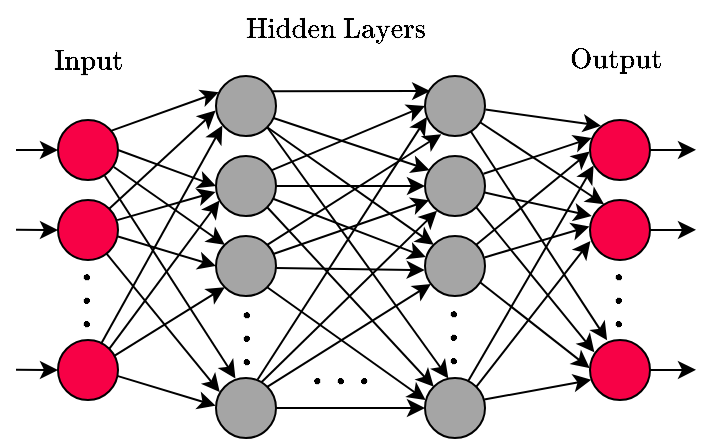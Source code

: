<mxfile version="27.2.0">
  <diagram name="Seite-1" id="whoQCh3kFR6irEoWR5Bh">
    <mxGraphModel dx="570" dy="297" grid="1" gridSize="10" guides="1" tooltips="1" connect="1" arrows="1" fold="1" page="1" pageScale="1" pageWidth="827" pageHeight="1169" math="1" shadow="0">
      <root>
        <mxCell id="0" />
        <mxCell id="1" parent="0" />
        <mxCell id="PXDZ9CeheyaB0Kq25Mf--57" style="edgeStyle=none;shape=connector;rounded=0;orthogonalLoop=1;jettySize=auto;html=1;entryX=0.086;entryY=0.252;entryDx=0;entryDy=0;strokeColor=default;align=center;verticalAlign=middle;fontFamily=Helvetica;fontSize=11;fontColor=default;labelBackgroundColor=default;endArrow=classic;entryPerimeter=0;exitX=0.944;exitY=0.253;exitDx=0;exitDy=0;exitPerimeter=0;" edge="1" parent="1" source="m-nLomvfz4ySYYSoCfbE-1" target="PXDZ9CeheyaB0Kq25Mf--35">
          <mxGeometry relative="1" as="geometry" />
        </mxCell>
        <mxCell id="PXDZ9CeheyaB0Kq25Mf--61" style="edgeStyle=none;shape=connector;rounded=0;orthogonalLoop=1;jettySize=auto;html=1;exitX=1;exitY=1;exitDx=0;exitDy=0;strokeColor=default;align=center;verticalAlign=middle;fontFamily=Helvetica;fontSize=11;fontColor=default;labelBackgroundColor=default;endArrow=classic;entryX=0;entryY=1;entryDx=0;entryDy=0;" edge="1" parent="1" source="m-nLomvfz4ySYYSoCfbE-1" target="PXDZ9CeheyaB0Kq25Mf--36">
          <mxGeometry relative="1" as="geometry">
            <mxPoint x="350" y="210" as="targetPoint" />
          </mxGeometry>
        </mxCell>
        <mxCell id="PXDZ9CeheyaB0Kq25Mf--71" style="edgeStyle=none;shape=connector;rounded=0;orthogonalLoop=1;jettySize=auto;html=1;exitX=1;exitY=1;exitDx=0;exitDy=0;entryX=0.948;entryY=0.917;entryDx=0;entryDy=0;strokeColor=default;align=center;verticalAlign=middle;fontFamily=Helvetica;fontSize=11;fontColor=default;labelBackgroundColor=default;endArrow=classic;entryPerimeter=0;" edge="1" parent="1" source="m-nLomvfz4ySYYSoCfbE-1" target="PXDZ9CeheyaB0Kq25Mf--38">
          <mxGeometry relative="1" as="geometry" />
        </mxCell>
        <mxCell id="m-nLomvfz4ySYYSoCfbE-1" value="" style="ellipse;whiteSpace=wrap;html=1;aspect=fixed;strokeColor=default;align=center;verticalAlign=middle;fontFamily=Helvetica;fontSize=12;fontColor=default;fillColor=light-dark(#A5A5A5,#FF8AC5);" parent="1" vertex="1">
          <mxGeometry x="280" y="143" width="30" height="30" as="geometry" />
        </mxCell>
        <mxCell id="PXDZ9CeheyaB0Kq25Mf--62" style="edgeStyle=none;shape=connector;rounded=0;orthogonalLoop=1;jettySize=auto;html=1;exitX=0.295;exitY=0.033;exitDx=0;exitDy=0;entryX=0.071;entryY=0.736;entryDx=0;entryDy=0;strokeColor=default;align=center;verticalAlign=middle;fontFamily=Helvetica;fontSize=11;fontColor=default;labelBackgroundColor=default;endArrow=classic;entryPerimeter=0;exitPerimeter=0;" edge="1" parent="1" source="m-nLomvfz4ySYYSoCfbE-4" target="PXDZ9CeheyaB0Kq25Mf--39">
          <mxGeometry relative="1" as="geometry" />
        </mxCell>
        <mxCell id="PXDZ9CeheyaB0Kq25Mf--63" style="edgeStyle=none;shape=connector;rounded=0;orthogonalLoop=1;jettySize=auto;html=1;exitX=1;exitY=0;exitDx=0;exitDy=0;strokeColor=default;align=center;verticalAlign=middle;fontFamily=Helvetica;fontSize=11;fontColor=default;labelBackgroundColor=default;endArrow=classic;entryX=0.01;entryY=0.368;entryDx=0;entryDy=0;entryPerimeter=0;" edge="1" parent="1" source="m-nLomvfz4ySYYSoCfbE-4" target="PXDZ9CeheyaB0Kq25Mf--37">
          <mxGeometry relative="1" as="geometry" />
        </mxCell>
        <mxCell id="PXDZ9CeheyaB0Kq25Mf--68" style="edgeStyle=none;shape=connector;rounded=0;orthogonalLoop=1;jettySize=auto;html=1;exitX=0.534;exitY=-0.003;exitDx=0;exitDy=0;strokeColor=default;align=center;verticalAlign=middle;fontFamily=Helvetica;fontSize=11;fontColor=default;labelBackgroundColor=default;endArrow=classic;entryX=0.568;entryY=1.005;entryDx=0;entryDy=0;entryPerimeter=0;exitPerimeter=0;" edge="1" parent="1" source="m-nLomvfz4ySYYSoCfbE-4" target="PXDZ9CeheyaB0Kq25Mf--36">
          <mxGeometry relative="1" as="geometry" />
        </mxCell>
        <mxCell id="m-nLomvfz4ySYYSoCfbE-4" value="" style="ellipse;whiteSpace=wrap;html=1;aspect=fixed;strokeColor=default;align=center;verticalAlign=middle;fontFamily=Helvetica;fontSize=12;fontColor=default;fillColor=light-dark(#A5A5A5,#FF8AC5);direction=south;" parent="1" vertex="1">
          <mxGeometry x="280" y="223" width="30" height="30" as="geometry" />
        </mxCell>
        <mxCell id="PXDZ9CeheyaB0Kq25Mf--65" style="edgeStyle=none;shape=connector;rounded=0;orthogonalLoop=1;jettySize=auto;html=1;exitX=1;exitY=0.5;exitDx=0;exitDy=0;entryX=0;entryY=0.5;entryDx=0;entryDy=0;strokeColor=default;align=center;verticalAlign=middle;fontFamily=Helvetica;fontSize=11;fontColor=default;labelBackgroundColor=default;endArrow=classic;" edge="1" parent="1" source="m-nLomvfz4ySYYSoCfbE-5" target="PXDZ9CeheyaB0Kq25Mf--37">
          <mxGeometry relative="1" as="geometry" />
        </mxCell>
        <mxCell id="PXDZ9CeheyaB0Kq25Mf--73" style="edgeStyle=none;shape=connector;rounded=0;orthogonalLoop=1;jettySize=auto;html=1;exitX=0.758;exitY=0.071;exitDx=0;exitDy=0;entryX=0.201;entryY=0.912;entryDx=0;entryDy=0;strokeColor=default;align=center;verticalAlign=middle;fontFamily=Helvetica;fontSize=11;fontColor=default;labelBackgroundColor=default;endArrow=classic;exitPerimeter=0;entryPerimeter=0;" edge="1" parent="1" source="m-nLomvfz4ySYYSoCfbE-5" target="PXDZ9CeheyaB0Kq25Mf--39">
          <mxGeometry relative="1" as="geometry" />
        </mxCell>
        <mxCell id="m-nLomvfz4ySYYSoCfbE-5" value="" style="ellipse;whiteSpace=wrap;html=1;aspect=fixed;strokeColor=default;align=center;verticalAlign=middle;fontFamily=Helvetica;fontSize=12;fontColor=default;fillColor=light-dark(#A5A5A5,#FF8AC5);" parent="1" vertex="1">
          <mxGeometry x="280" y="294" width="30" height="30" as="geometry" />
        </mxCell>
        <mxCell id="m-nLomvfz4ySYYSoCfbE-6" value="&lt;font style=&quot;font-size: 22px;&quot;&gt;$$\dots$$&lt;/font&gt;" style="text;html=1;align=center;verticalAlign=middle;whiteSpace=wrap;rounded=0;rotation=90;fillColor=none;" parent="1" vertex="1">
          <mxGeometry x="278.5" y="272" width="45" height="4" as="geometry" />
        </mxCell>
        <mxCell id="PXDZ9CeheyaB0Kq25Mf--77" style="edgeStyle=none;shape=connector;rounded=0;orthogonalLoop=1;jettySize=auto;html=1;strokeColor=default;align=center;verticalAlign=middle;fontFamily=Helvetica;fontSize=11;fontColor=default;labelBackgroundColor=default;endArrow=classic;" edge="1" parent="1" target="m-nLomvfz4ySYYSoCfbE-18">
          <mxGeometry relative="1" as="geometry">
            <mxPoint x="180.0" y="180" as="sourcePoint" />
          </mxGeometry>
        </mxCell>
        <mxCell id="m-nLomvfz4ySYYSoCfbE-18" value="" style="ellipse;whiteSpace=wrap;html=1;aspect=fixed;fillColor=#F70146;" parent="1" vertex="1">
          <mxGeometry x="201" y="165" width="30" height="30" as="geometry" />
        </mxCell>
        <mxCell id="PXDZ9CeheyaB0Kq25Mf--6" style="rounded=0;orthogonalLoop=1;jettySize=auto;html=1;exitX=1;exitY=0.608;exitDx=0;exitDy=0;exitPerimeter=0;entryX=0.5;entryY=1;entryDx=0;entryDy=0;" edge="1" parent="1" source="m-nLomvfz4ySYYSoCfbE-19" target="m-nLomvfz4ySYYSoCfbE-4">
          <mxGeometry relative="1" as="geometry">
            <mxPoint x="270" y="230" as="targetPoint" />
          </mxGeometry>
        </mxCell>
        <mxCell id="PXDZ9CeheyaB0Kq25Mf--78" style="edgeStyle=none;shape=connector;rounded=0;orthogonalLoop=1;jettySize=auto;html=1;exitX=0;exitY=0.5;exitDx=0;exitDy=0;strokeColor=default;align=center;verticalAlign=middle;fontFamily=Helvetica;fontSize=11;fontColor=default;labelBackgroundColor=default;endArrow=classic;entryX=0;entryY=0.5;entryDx=0;entryDy=0;" edge="1" parent="1" target="m-nLomvfz4ySYYSoCfbE-19">
          <mxGeometry relative="1" as="geometry">
            <mxPoint x="180.0" y="219.937" as="sourcePoint" />
          </mxGeometry>
        </mxCell>
        <mxCell id="m-nLomvfz4ySYYSoCfbE-19" value="" style="ellipse;whiteSpace=wrap;html=1;aspect=fixed;strokeColor=default;align=center;verticalAlign=middle;fontFamily=Helvetica;fontSize=12;fontColor=default;fillColor=#F70146;" parent="1" vertex="1">
          <mxGeometry x="201" y="205" width="30" height="30" as="geometry" />
        </mxCell>
        <mxCell id="PXDZ9CeheyaB0Kq25Mf--79" style="edgeStyle=none;shape=connector;rounded=0;orthogonalLoop=1;jettySize=auto;html=1;exitX=0;exitY=0.5;exitDx=0;exitDy=0;strokeColor=default;align=center;verticalAlign=middle;fontFamily=Helvetica;fontSize=11;fontColor=default;labelBackgroundColor=default;endArrow=classic;entryX=0;entryY=0.5;entryDx=0;entryDy=0;" edge="1" parent="1" target="m-nLomvfz4ySYYSoCfbE-20">
          <mxGeometry relative="1" as="geometry">
            <mxPoint x="180.0" y="289.937" as="sourcePoint" />
          </mxGeometry>
        </mxCell>
        <mxCell id="m-nLomvfz4ySYYSoCfbE-20" value="" style="ellipse;whiteSpace=wrap;html=1;aspect=fixed;strokeColor=default;align=center;verticalAlign=middle;fontFamily=Helvetica;fontSize=12;fontColor=default;fillColor=#F70146;" parent="1" vertex="1">
          <mxGeometry x="201" y="275" width="30" height="30" as="geometry" />
        </mxCell>
        <mxCell id="m-nLomvfz4ySYYSoCfbE-21" value="&lt;font style=&quot;font-size: 22px;&quot;&gt;$$\dots$$&lt;/font&gt;" style="text;html=1;align=center;verticalAlign=middle;whiteSpace=wrap;rounded=0;rotation=90;" parent="1" vertex="1">
          <mxGeometry x="198.5" y="245" width="45" height="20" as="geometry" />
        </mxCell>
        <mxCell id="m-nLomvfz4ySYYSoCfbE-22" style="edgeStyle=none;shape=connector;rounded=0;orthogonalLoop=1;jettySize=auto;html=1;entryX=0.047;entryY=0.269;entryDx=0;entryDy=0;strokeColor=default;align=center;verticalAlign=middle;fontFamily=Helvetica;fontSize=11;fontColor=default;labelBackgroundColor=default;endArrow=classic;exitX=0.882;exitY=0.181;exitDx=0;exitDy=0;exitPerimeter=0;entryPerimeter=0;" parent="1" source="m-nLomvfz4ySYYSoCfbE-18" target="m-nLomvfz4ySYYSoCfbE-1" edge="1">
          <mxGeometry relative="1" as="geometry">
            <mxPoint x="228" y="170" as="sourcePoint" />
          </mxGeometry>
        </mxCell>
        <mxCell id="m-nLomvfz4ySYYSoCfbE-27" style="edgeStyle=none;shape=connector;rounded=0;orthogonalLoop=1;jettySize=auto;html=1;exitX=0.806;exitY=0.891;exitDx=0;exitDy=0;strokeColor=default;align=center;verticalAlign=middle;fontFamily=Helvetica;fontSize=11;fontColor=default;labelBackgroundColor=default;endArrow=classic;entryX=0.062;entryY=0.235;entryDx=0;entryDy=0;entryPerimeter=0;exitPerimeter=0;" parent="1" edge="1" target="m-nLomvfz4ySYYSoCfbE-5" source="m-nLomvfz4ySYYSoCfbE-19">
          <mxGeometry relative="1" as="geometry">
            <mxPoint x="231" y="220" as="sourcePoint" />
            <mxPoint x="263" y="220" as="targetPoint" />
          </mxGeometry>
        </mxCell>
        <mxCell id="m-nLomvfz4ySYYSoCfbE-29" style="edgeStyle=none;shape=connector;rounded=0;orthogonalLoop=1;jettySize=auto;html=1;exitX=0.986;exitY=0.598;exitDx=0;exitDy=0;entryX=-0.005;entryY=0.463;entryDx=0;entryDy=0;strokeColor=default;align=center;verticalAlign=middle;fontFamily=Helvetica;fontSize=11;fontColor=default;labelBackgroundColor=default;endArrow=classic;entryPerimeter=0;exitPerimeter=0;" parent="1" edge="1" target="m-nLomvfz4ySYYSoCfbE-5" source="m-nLomvfz4ySYYSoCfbE-20">
          <mxGeometry relative="1" as="geometry">
            <mxPoint x="231" y="290.46" as="sourcePoint" />
            <mxPoint x="263" y="290.46" as="targetPoint" />
          </mxGeometry>
        </mxCell>
        <mxCell id="PXDZ9CeheyaB0Kq25Mf--1" value="$$\text{Input}$$" style="text;html=1;align=center;verticalAlign=middle;whiteSpace=wrap;rounded=0;" vertex="1" parent="1">
          <mxGeometry x="186" y="120" width="60" height="30" as="geometry" />
        </mxCell>
        <mxCell id="PXDZ9CeheyaB0Kq25Mf--60" style="edgeStyle=none;shape=connector;rounded=0;orthogonalLoop=1;jettySize=auto;html=1;exitX=1;exitY=0.5;exitDx=0;exitDy=0;entryX=0;entryY=0.5;entryDx=0;entryDy=0;strokeColor=default;align=center;verticalAlign=middle;fontFamily=Helvetica;fontSize=11;fontColor=default;labelBackgroundColor=default;endArrow=classic;" edge="1" parent="1" source="PXDZ9CeheyaB0Kq25Mf--2" target="PXDZ9CeheyaB0Kq25Mf--39">
          <mxGeometry relative="1" as="geometry" />
        </mxCell>
        <mxCell id="PXDZ9CeheyaB0Kq25Mf--2" value="" style="ellipse;whiteSpace=wrap;html=1;aspect=fixed;fillColor=light-dark(#A5A5A5,#FF8AC5);" vertex="1" parent="1">
          <mxGeometry x="280" y="183" width="30" height="30" as="geometry" />
        </mxCell>
        <mxCell id="PXDZ9CeheyaB0Kq25Mf--3" style="edgeStyle=none;shape=connector;rounded=0;orthogonalLoop=1;jettySize=auto;html=1;exitX=0.938;exitY=0.265;exitDx=0;exitDy=0;entryX=1;entryY=1;entryDx=0;entryDy=0;strokeColor=default;align=center;verticalAlign=middle;fontFamily=Helvetica;fontSize=11;fontColor=default;labelBackgroundColor=default;endArrow=classic;exitPerimeter=0;" edge="1" parent="1" source="m-nLomvfz4ySYYSoCfbE-20" target="m-nLomvfz4ySYYSoCfbE-4">
          <mxGeometry relative="1" as="geometry">
            <mxPoint x="240" y="290" as="sourcePoint" />
            <mxPoint x="279" y="297" as="targetPoint" />
          </mxGeometry>
        </mxCell>
        <mxCell id="PXDZ9CeheyaB0Kq25Mf--4" style="rounded=0;orthogonalLoop=1;jettySize=auto;html=1;exitX=1;exitY=0;exitDx=0;exitDy=0;entryX=0.058;entryY=0.742;entryDx=0;entryDy=0;entryPerimeter=0;" edge="1" parent="1" source="m-nLomvfz4ySYYSoCfbE-20" target="PXDZ9CeheyaB0Kq25Mf--2">
          <mxGeometry relative="1" as="geometry" />
        </mxCell>
        <mxCell id="PXDZ9CeheyaB0Kq25Mf--5" style="rounded=0;orthogonalLoop=1;jettySize=auto;html=1;exitX=1;exitY=0;exitDx=0;exitDy=0;entryX=0.106;entryY=0.827;entryDx=0;entryDy=0;entryPerimeter=0;" edge="1" parent="1" target="m-nLomvfz4ySYYSoCfbE-1">
          <mxGeometry relative="1" as="geometry">
            <mxPoint x="222.5" y="277" as="sourcePoint" />
            <mxPoint x="267.5" y="195" as="targetPoint" />
          </mxGeometry>
        </mxCell>
        <mxCell id="PXDZ9CeheyaB0Kq25Mf--7" style="rounded=0;orthogonalLoop=1;jettySize=auto;html=1;exitX=0.985;exitY=0.335;exitDx=0;exitDy=0;exitPerimeter=0;entryX=-0.01;entryY=0.601;entryDx=0;entryDy=0;entryPerimeter=0;" edge="1" parent="1" source="m-nLomvfz4ySYYSoCfbE-19" target="PXDZ9CeheyaB0Kq25Mf--2">
          <mxGeometry relative="1" as="geometry">
            <mxPoint x="230" y="220" as="sourcePoint" />
            <mxPoint x="269" y="227" as="targetPoint" />
          </mxGeometry>
        </mxCell>
        <mxCell id="PXDZ9CeheyaB0Kq25Mf--8" style="rounded=0;orthogonalLoop=1;jettySize=auto;html=1;exitX=1;exitY=0;exitDx=0;exitDy=0;entryX=-0.007;entryY=0.576;entryDx=0;entryDy=0;entryPerimeter=0;" edge="1" parent="1" source="m-nLomvfz4ySYYSoCfbE-19" target="m-nLomvfz4ySYYSoCfbE-1">
          <mxGeometry relative="1" as="geometry">
            <mxPoint x="220" y="205" as="sourcePoint" />
            <mxPoint x="259" y="183" as="targetPoint" />
          </mxGeometry>
        </mxCell>
        <mxCell id="PXDZ9CeheyaB0Kq25Mf--9" style="edgeStyle=none;shape=connector;rounded=0;orthogonalLoop=1;jettySize=auto;html=1;entryX=0;entryY=0.5;entryDx=0;entryDy=0;strokeColor=default;align=center;verticalAlign=middle;fontFamily=Helvetica;fontSize=11;fontColor=default;labelBackgroundColor=default;endArrow=classic;exitX=1;exitY=0.5;exitDx=0;exitDy=0;" edge="1" parent="1" source="m-nLomvfz4ySYYSoCfbE-18" target="PXDZ9CeheyaB0Kq25Mf--2">
          <mxGeometry relative="1" as="geometry">
            <mxPoint x="260" y="170" as="sourcePoint" />
            <mxPoint x="303" y="150" as="targetPoint" />
          </mxGeometry>
        </mxCell>
        <mxCell id="PXDZ9CeheyaB0Kq25Mf--10" style="edgeStyle=none;shape=connector;rounded=0;orthogonalLoop=1;jettySize=auto;html=1;entryX=0;entryY=1;entryDx=0;entryDy=0;strokeColor=default;align=center;verticalAlign=middle;fontFamily=Helvetica;fontSize=11;fontColor=default;labelBackgroundColor=default;endArrow=classic;exitX=0.931;exitY=0.783;exitDx=0;exitDy=0;exitPerimeter=0;" edge="1" parent="1" source="m-nLomvfz4ySYYSoCfbE-18" target="m-nLomvfz4ySYYSoCfbE-4">
          <mxGeometry relative="1" as="geometry">
            <mxPoint x="230" y="180" as="sourcePoint" />
            <mxPoint x="270" y="184" as="targetPoint" />
          </mxGeometry>
        </mxCell>
        <mxCell id="PXDZ9CeheyaB0Kq25Mf--11" style="edgeStyle=none;shape=connector;rounded=0;orthogonalLoop=1;jettySize=auto;html=1;strokeColor=default;align=center;verticalAlign=middle;fontFamily=Helvetica;fontSize=11;fontColor=default;labelBackgroundColor=default;endArrow=classic;exitX=0.781;exitY=0.932;exitDx=0;exitDy=0;exitPerimeter=0;entryX=0.324;entryY=0.007;entryDx=0;entryDy=0;entryPerimeter=0;" edge="1" parent="1" source="m-nLomvfz4ySYYSoCfbE-18" target="m-nLomvfz4ySYYSoCfbE-5">
          <mxGeometry relative="1" as="geometry">
            <mxPoint x="230" y="190" as="sourcePoint" />
            <mxPoint x="260" y="250" as="targetPoint" />
          </mxGeometry>
        </mxCell>
        <mxCell id="PXDZ9CeheyaB0Kq25Mf--12" value="&lt;font style=&quot;font-size: 22px;&quot;&gt;$$\dots$$&lt;/font&gt;" style="text;html=1;align=center;verticalAlign=middle;whiteSpace=wrap;rounded=0;rotation=0;fillColor=none;" vertex="1" parent="1">
          <mxGeometry x="320" y="288.5" width="45" height="3" as="geometry" />
        </mxCell>
        <mxCell id="PXDZ9CeheyaB0Kq25Mf--35" value="" style="ellipse;whiteSpace=wrap;html=1;aspect=fixed;strokeColor=default;align=center;verticalAlign=middle;fontFamily=Helvetica;fontSize=12;fontColor=default;fillColor=light-dark(#A5A5A5,#FF8AC5);" vertex="1" parent="1">
          <mxGeometry x="384.5" y="143" width="30" height="30" as="geometry" />
        </mxCell>
        <mxCell id="PXDZ9CeheyaB0Kq25Mf--47" style="rounded=0;orthogonalLoop=1;jettySize=auto;html=1;exitX=0;exitY=0;exitDx=0;exitDy=0;entryX=-0.007;entryY=0.527;entryDx=0;entryDy=0;entryPerimeter=0;" edge="1" parent="1" source="PXDZ9CeheyaB0Kq25Mf--36" target="PXDZ9CeheyaB0Kq25Mf--40">
          <mxGeometry relative="1" as="geometry" />
        </mxCell>
        <mxCell id="PXDZ9CeheyaB0Kq25Mf--36" value="" style="ellipse;whiteSpace=wrap;html=1;aspect=fixed;strokeColor=default;align=center;verticalAlign=middle;fontFamily=Helvetica;fontSize=12;fontColor=default;fillColor=light-dark(#A5A5A5,#FF8AC5);direction=south;" vertex="1" parent="1">
          <mxGeometry x="384.5" y="223" width="30" height="30" as="geometry" />
        </mxCell>
        <mxCell id="PXDZ9CeheyaB0Kq25Mf--37" value="" style="ellipse;whiteSpace=wrap;html=1;aspect=fixed;strokeColor=default;align=center;verticalAlign=middle;fontFamily=Helvetica;fontSize=12;fontColor=default;fillColor=light-dark(#A5A5A5,#FF8AC5);" vertex="1" parent="1">
          <mxGeometry x="384.5" y="294" width="30" height="30" as="geometry" />
        </mxCell>
        <mxCell id="PXDZ9CeheyaB0Kq25Mf--38" value="&lt;font style=&quot;font-size: 22px;&quot;&gt;$$\dots$$&lt;/font&gt;" style="text;html=1;align=center;verticalAlign=middle;whiteSpace=wrap;rounded=0;rotation=90;fillColor=none;" vertex="1" parent="1">
          <mxGeometry x="382" y="264" width="45" height="20" as="geometry" />
        </mxCell>
        <mxCell id="PXDZ9CeheyaB0Kq25Mf--39" value="" style="ellipse;whiteSpace=wrap;html=1;aspect=fixed;fillColor=light-dark(#A5A5A5,#FF8AC5);" vertex="1" parent="1">
          <mxGeometry x="384.5" y="183" width="30" height="30" as="geometry" />
        </mxCell>
        <mxCell id="PXDZ9CeheyaB0Kq25Mf--82" style="edgeStyle=none;shape=connector;rounded=0;orthogonalLoop=1;jettySize=auto;html=1;exitX=1;exitY=0.5;exitDx=0;exitDy=0;strokeColor=default;align=center;verticalAlign=middle;fontFamily=Helvetica;fontSize=11;fontColor=default;labelBackgroundColor=default;endArrow=classic;" edge="1" parent="1" source="PXDZ9CeheyaB0Kq25Mf--40">
          <mxGeometry relative="1" as="geometry">
            <mxPoint x="520" y="179.937" as="targetPoint" />
          </mxGeometry>
        </mxCell>
        <mxCell id="PXDZ9CeheyaB0Kq25Mf--40" value="" style="ellipse;whiteSpace=wrap;html=1;aspect=fixed;fillColor=#F70146;" vertex="1" parent="1">
          <mxGeometry x="467" y="165" width="30" height="30" as="geometry" />
        </mxCell>
        <mxCell id="PXDZ9CeheyaB0Kq25Mf--81" style="edgeStyle=none;shape=connector;rounded=0;orthogonalLoop=1;jettySize=auto;html=1;exitX=1;exitY=0.5;exitDx=0;exitDy=0;strokeColor=default;align=center;verticalAlign=middle;fontFamily=Helvetica;fontSize=11;fontColor=default;labelBackgroundColor=default;endArrow=classic;" edge="1" parent="1" source="PXDZ9CeheyaB0Kq25Mf--41">
          <mxGeometry relative="1" as="geometry">
            <mxPoint x="520" y="219.937" as="targetPoint" />
          </mxGeometry>
        </mxCell>
        <mxCell id="PXDZ9CeheyaB0Kq25Mf--41" value="" style="ellipse;whiteSpace=wrap;html=1;aspect=fixed;strokeColor=default;align=center;verticalAlign=middle;fontFamily=Helvetica;fontSize=12;fontColor=default;fillColor=#F70146;" vertex="1" parent="1">
          <mxGeometry x="467" y="205" width="30" height="30" as="geometry" />
        </mxCell>
        <mxCell id="PXDZ9CeheyaB0Kq25Mf--80" style="edgeStyle=none;shape=connector;rounded=0;orthogonalLoop=1;jettySize=auto;html=1;exitX=1;exitY=0.5;exitDx=0;exitDy=0;strokeColor=default;align=center;verticalAlign=middle;fontFamily=Helvetica;fontSize=11;fontColor=default;labelBackgroundColor=default;endArrow=classic;" edge="1" parent="1" source="PXDZ9CeheyaB0Kq25Mf--42">
          <mxGeometry relative="1" as="geometry">
            <mxPoint x="520" y="289.937" as="targetPoint" />
          </mxGeometry>
        </mxCell>
        <mxCell id="PXDZ9CeheyaB0Kq25Mf--42" value="" style="ellipse;whiteSpace=wrap;html=1;aspect=fixed;strokeColor=default;align=center;verticalAlign=middle;fontFamily=Helvetica;fontSize=12;fontColor=default;fillColor=#F70146;" vertex="1" parent="1">
          <mxGeometry x="467" y="275" width="30" height="30" as="geometry" />
        </mxCell>
        <mxCell id="PXDZ9CeheyaB0Kq25Mf--43" value="&lt;font style=&quot;font-size: 22px;&quot;&gt;$$\dots$$&lt;/font&gt;" style="text;html=1;align=center;verticalAlign=middle;whiteSpace=wrap;rounded=0;rotation=90;" vertex="1" parent="1">
          <mxGeometry x="464.5" y="245" width="45" height="20" as="geometry" />
        </mxCell>
        <mxCell id="PXDZ9CeheyaB0Kq25Mf--44" value="$$\text{Output}$$" style="text;html=1;align=center;verticalAlign=middle;whiteSpace=wrap;rounded=0;" vertex="1" parent="1">
          <mxGeometry x="449.5" y="120" width="60" height="30" as="geometry" />
        </mxCell>
        <mxCell id="PXDZ9CeheyaB0Kq25Mf--45" style="rounded=0;orthogonalLoop=1;jettySize=auto;html=1;exitX=1.006;exitY=0.56;exitDx=0;exitDy=0;entryX=0.182;entryY=0.096;entryDx=0;entryDy=0;entryPerimeter=0;exitPerimeter=0;" edge="1" parent="1" source="PXDZ9CeheyaB0Kq25Mf--35" target="PXDZ9CeheyaB0Kq25Mf--40">
          <mxGeometry relative="1" as="geometry" />
        </mxCell>
        <mxCell id="PXDZ9CeheyaB0Kq25Mf--46" style="rounded=0;orthogonalLoop=1;jettySize=auto;html=1;exitX=0.975;exitY=0.297;exitDx=0;exitDy=0;entryX=0.029;entryY=0.298;entryDx=0;entryDy=0;entryPerimeter=0;exitPerimeter=0;" edge="1" parent="1" source="PXDZ9CeheyaB0Kq25Mf--39" target="PXDZ9CeheyaB0Kq25Mf--40">
          <mxGeometry relative="1" as="geometry" />
        </mxCell>
        <mxCell id="PXDZ9CeheyaB0Kq25Mf--48" style="rounded=0;orthogonalLoop=1;jettySize=auto;html=1;exitX=0.98;exitY=0.423;exitDx=0;exitDy=0;entryX=0.06;entryY=0.759;entryDx=0;entryDy=0;entryPerimeter=0;exitPerimeter=0;" edge="1" parent="1" source="PXDZ9CeheyaB0Kq25Mf--38" target="PXDZ9CeheyaB0Kq25Mf--40">
          <mxGeometry relative="1" as="geometry" />
        </mxCell>
        <mxCell id="PXDZ9CeheyaB0Kq25Mf--49" style="rounded=0;orthogonalLoop=1;jettySize=auto;html=1;exitX=0.925;exitY=0.775;exitDx=0;exitDy=0;entryX=0.234;entryY=0.071;entryDx=0;entryDy=0;entryPerimeter=0;exitPerimeter=0;" edge="1" parent="1" source="PXDZ9CeheyaB0Kq25Mf--35" target="PXDZ9CeheyaB0Kq25Mf--41">
          <mxGeometry relative="1" as="geometry" />
        </mxCell>
        <mxCell id="PXDZ9CeheyaB0Kq25Mf--50" style="edgeStyle=none;shape=connector;rounded=0;orthogonalLoop=1;jettySize=auto;html=1;exitX=0.995;exitY=0.61;exitDx=0;exitDy=0;entryX=0.029;entryY=0.268;entryDx=0;entryDy=0;entryPerimeter=0;strokeColor=default;align=center;verticalAlign=middle;fontFamily=Helvetica;fontSize=11;fontColor=default;labelBackgroundColor=default;endArrow=classic;exitPerimeter=0;" edge="1" parent="1" source="PXDZ9CeheyaB0Kq25Mf--39" target="PXDZ9CeheyaB0Kq25Mf--41">
          <mxGeometry relative="1" as="geometry" />
        </mxCell>
        <mxCell id="PXDZ9CeheyaB0Kq25Mf--51" style="edgeStyle=none;shape=connector;rounded=0;orthogonalLoop=1;jettySize=auto;html=1;exitX=0.357;exitY=0.009;exitDx=0;exitDy=0;entryX=-0.008;entryY=0.441;entryDx=0;entryDy=0;entryPerimeter=0;strokeColor=default;align=center;verticalAlign=middle;fontFamily=Helvetica;fontSize=11;fontColor=default;labelBackgroundColor=default;endArrow=classic;exitPerimeter=0;" edge="1" parent="1" source="PXDZ9CeheyaB0Kq25Mf--36" target="PXDZ9CeheyaB0Kq25Mf--41">
          <mxGeometry relative="1" as="geometry" />
        </mxCell>
        <mxCell id="PXDZ9CeheyaB0Kq25Mf--52" style="edgeStyle=none;shape=connector;rounded=0;orthogonalLoop=1;jettySize=auto;html=1;exitX=1;exitY=0;exitDx=0;exitDy=0;entryX=0.007;entryY=0.682;entryDx=0;entryDy=0;entryPerimeter=0;strokeColor=default;align=center;verticalAlign=middle;fontFamily=Helvetica;fontSize=11;fontColor=default;labelBackgroundColor=default;endArrow=classic;" edge="1" parent="1" source="PXDZ9CeheyaB0Kq25Mf--37" target="PXDZ9CeheyaB0Kq25Mf--41">
          <mxGeometry relative="1" as="geometry" />
        </mxCell>
        <mxCell id="PXDZ9CeheyaB0Kq25Mf--53" style="edgeStyle=none;shape=connector;rounded=0;orthogonalLoop=1;jettySize=auto;html=1;exitX=0.987;exitY=0.36;exitDx=0;exitDy=0;entryX=0.021;entryY=0.664;entryDx=0;entryDy=0;entryPerimeter=0;strokeColor=default;align=center;verticalAlign=middle;fontFamily=Helvetica;fontSize=11;fontColor=default;labelBackgroundColor=default;endArrow=classic;exitPerimeter=0;" edge="1" parent="1" source="PXDZ9CeheyaB0Kq25Mf--37" target="PXDZ9CeheyaB0Kq25Mf--42">
          <mxGeometry relative="1" as="geometry" />
        </mxCell>
        <mxCell id="PXDZ9CeheyaB0Kq25Mf--54" style="edgeStyle=none;shape=connector;rounded=0;orthogonalLoop=1;jettySize=auto;html=1;exitX=0.771;exitY=0.082;exitDx=0;exitDy=0;entryX=-0.004;entryY=0.47;entryDx=0;entryDy=0;entryPerimeter=0;strokeColor=default;align=center;verticalAlign=middle;fontFamily=Helvetica;fontSize=11;fontColor=default;labelBackgroundColor=default;endArrow=classic;exitPerimeter=0;" edge="1" parent="1" source="PXDZ9CeheyaB0Kq25Mf--36" target="PXDZ9CeheyaB0Kq25Mf--42">
          <mxGeometry relative="1" as="geometry" />
        </mxCell>
        <mxCell id="PXDZ9CeheyaB0Kq25Mf--55" style="edgeStyle=none;shape=connector;rounded=0;orthogonalLoop=1;jettySize=auto;html=1;exitX=1;exitY=1;exitDx=0;exitDy=0;entryX=0.073;entryY=0.206;entryDx=0;entryDy=0;entryPerimeter=0;strokeColor=default;align=center;verticalAlign=middle;fontFamily=Helvetica;fontSize=11;fontColor=default;labelBackgroundColor=default;endArrow=classic;" edge="1" parent="1" source="PXDZ9CeheyaB0Kq25Mf--39" target="PXDZ9CeheyaB0Kq25Mf--42">
          <mxGeometry relative="1" as="geometry" />
        </mxCell>
        <mxCell id="PXDZ9CeheyaB0Kq25Mf--56" style="edgeStyle=none;shape=connector;rounded=0;orthogonalLoop=1;jettySize=auto;html=1;exitX=0.764;exitY=0.925;exitDx=0;exitDy=0;entryX=0.285;entryY=0.005;entryDx=0;entryDy=0;entryPerimeter=0;strokeColor=default;align=center;verticalAlign=middle;fontFamily=Helvetica;fontSize=11;fontColor=default;labelBackgroundColor=default;endArrow=classic;exitPerimeter=0;" edge="1" parent="1" source="PXDZ9CeheyaB0Kq25Mf--35" target="PXDZ9CeheyaB0Kq25Mf--42">
          <mxGeometry relative="1" as="geometry" />
        </mxCell>
        <mxCell id="PXDZ9CeheyaB0Kq25Mf--58" style="edgeStyle=none;shape=connector;rounded=0;orthogonalLoop=1;jettySize=auto;html=1;exitX=0.957;exitY=0.7;exitDx=0;exitDy=0;entryX=0.074;entryY=0.235;entryDx=0;entryDy=0;entryPerimeter=0;strokeColor=default;align=center;verticalAlign=middle;fontFamily=Helvetica;fontSize=11;fontColor=default;labelBackgroundColor=default;endArrow=classic;exitPerimeter=0;" edge="1" parent="1" source="m-nLomvfz4ySYYSoCfbE-1" target="PXDZ9CeheyaB0Kq25Mf--39">
          <mxGeometry relative="1" as="geometry" />
        </mxCell>
        <mxCell id="PXDZ9CeheyaB0Kq25Mf--59" style="edgeStyle=none;shape=connector;rounded=0;orthogonalLoop=1;jettySize=auto;html=1;exitX=0.932;exitY=0.236;exitDx=0;exitDy=0;strokeColor=default;align=center;verticalAlign=middle;fontFamily=Helvetica;fontSize=11;fontColor=default;labelBackgroundColor=default;endArrow=classic;entryX=0;entryY=0.5;entryDx=0;entryDy=0;exitPerimeter=0;" edge="1" parent="1" source="PXDZ9CeheyaB0Kq25Mf--2" target="PXDZ9CeheyaB0Kq25Mf--35">
          <mxGeometry relative="1" as="geometry">
            <mxPoint x="360" y="160" as="targetPoint" />
          </mxGeometry>
        </mxCell>
        <mxCell id="PXDZ9CeheyaB0Kq25Mf--64" style="edgeStyle=none;shape=connector;rounded=0;orthogonalLoop=1;jettySize=auto;html=1;exitX=1;exitY=0;exitDx=0;exitDy=0;entryX=0.798;entryY=0.899;entryDx=0;entryDy=0;entryPerimeter=0;strokeColor=default;align=center;verticalAlign=middle;fontFamily=Helvetica;fontSize=11;fontColor=default;labelBackgroundColor=default;endArrow=classic;" edge="1" parent="1" source="m-nLomvfz4ySYYSoCfbE-5" target="PXDZ9CeheyaB0Kq25Mf--36">
          <mxGeometry relative="1" as="geometry" />
        </mxCell>
        <mxCell id="PXDZ9CeheyaB0Kq25Mf--69" style="edgeStyle=none;shape=connector;rounded=0;orthogonalLoop=1;jettySize=auto;html=1;exitX=1;exitY=1;exitDx=0;exitDy=0;entryX=0;entryY=0;entryDx=0;entryDy=0;strokeColor=default;align=center;verticalAlign=middle;fontFamily=Helvetica;fontSize=11;fontColor=default;labelBackgroundColor=default;endArrow=classic;" edge="1" parent="1" source="PXDZ9CeheyaB0Kq25Mf--2" target="PXDZ9CeheyaB0Kq25Mf--37">
          <mxGeometry relative="1" as="geometry" />
        </mxCell>
        <mxCell id="PXDZ9CeheyaB0Kq25Mf--70" style="edgeStyle=none;shape=connector;rounded=0;orthogonalLoop=1;jettySize=auto;html=1;exitX=0;exitY=0;exitDx=0;exitDy=0;entryX=0.272;entryY=0.97;entryDx=0;entryDy=0;entryPerimeter=0;strokeColor=default;align=center;verticalAlign=middle;fontFamily=Helvetica;fontSize=11;fontColor=default;labelBackgroundColor=default;endArrow=classic;" edge="1" parent="1" source="m-nLomvfz4ySYYSoCfbE-4" target="PXDZ9CeheyaB0Kq25Mf--35">
          <mxGeometry relative="1" as="geometry" />
        </mxCell>
        <mxCell id="PXDZ9CeheyaB0Kq25Mf--72" style="edgeStyle=none;shape=connector;rounded=0;orthogonalLoop=1;jettySize=auto;html=1;exitX=0.951;exitY=0.713;exitDx=0;exitDy=0;entryX=0.352;entryY=0.985;entryDx=0;entryDy=0;entryPerimeter=0;strokeColor=default;align=center;verticalAlign=middle;fontFamily=Helvetica;fontSize=11;fontColor=default;labelBackgroundColor=default;endArrow=classic;exitPerimeter=0;" edge="1" parent="1" source="PXDZ9CeheyaB0Kq25Mf--2" target="PXDZ9CeheyaB0Kq25Mf--36">
          <mxGeometry relative="1" as="geometry" />
        </mxCell>
        <mxCell id="PXDZ9CeheyaB0Kq25Mf--74" style="edgeStyle=none;shape=connector;rounded=0;orthogonalLoop=1;jettySize=auto;html=1;exitX=0.961;exitY=0.541;exitDx=0;exitDy=0;entryX=0.033;entryY=0.682;entryDx=0;entryDy=0;entryPerimeter=0;strokeColor=default;align=center;verticalAlign=middle;fontFamily=Helvetica;fontSize=11;fontColor=default;labelBackgroundColor=default;endArrow=classic;exitPerimeter=0;" edge="1" parent="1" source="m-nLomvfz4ySYYSoCfbE-6" target="PXDZ9CeheyaB0Kq25Mf--35">
          <mxGeometry relative="1" as="geometry" />
        </mxCell>
        <mxCell id="PXDZ9CeheyaB0Kq25Mf--76" value="$$\text{Hidden Layers}$$" style="text;html=1;align=center;verticalAlign=middle;whiteSpace=wrap;rounded=0;" vertex="1" parent="1">
          <mxGeometry x="310" y="105" width="60" height="30" as="geometry" />
        </mxCell>
      </root>
    </mxGraphModel>
  </diagram>
</mxfile>
